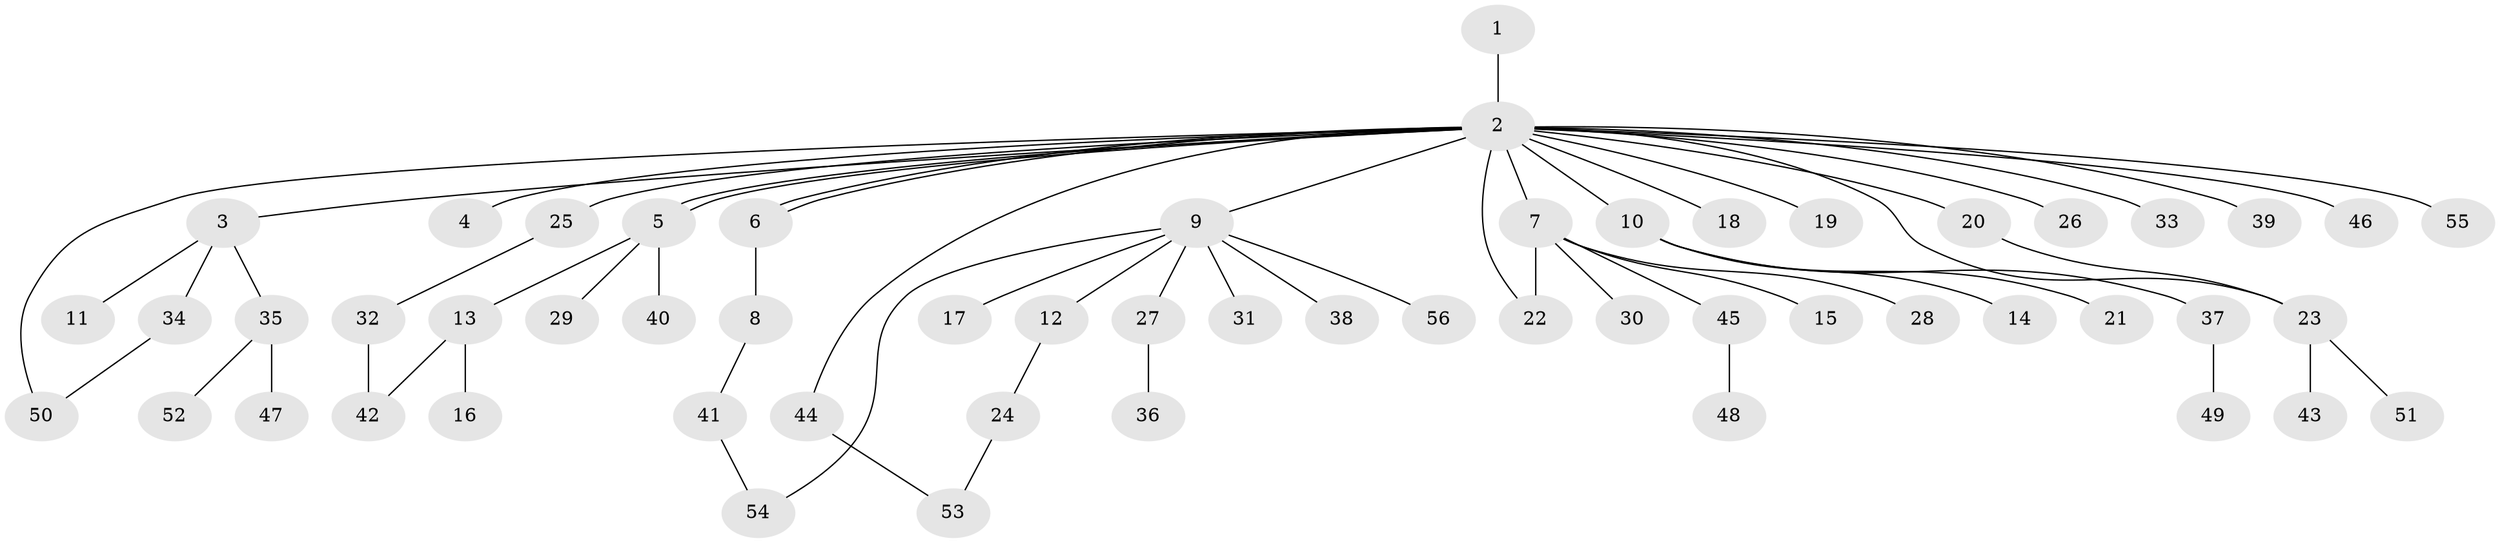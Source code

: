 // coarse degree distribution, {1: 0.525, 22: 0.025, 3: 0.1, 4: 0.025, 6: 0.025, 7: 0.025, 2: 0.275}
// Generated by graph-tools (version 1.1) at 2025/41/03/06/25 10:41:48]
// undirected, 56 vertices, 63 edges
graph export_dot {
graph [start="1"]
  node [color=gray90,style=filled];
  1;
  2;
  3;
  4;
  5;
  6;
  7;
  8;
  9;
  10;
  11;
  12;
  13;
  14;
  15;
  16;
  17;
  18;
  19;
  20;
  21;
  22;
  23;
  24;
  25;
  26;
  27;
  28;
  29;
  30;
  31;
  32;
  33;
  34;
  35;
  36;
  37;
  38;
  39;
  40;
  41;
  42;
  43;
  44;
  45;
  46;
  47;
  48;
  49;
  50;
  51;
  52;
  53;
  54;
  55;
  56;
  1 -- 2;
  2 -- 3;
  2 -- 4;
  2 -- 5;
  2 -- 5;
  2 -- 6;
  2 -- 6;
  2 -- 7;
  2 -- 9;
  2 -- 10;
  2 -- 18;
  2 -- 19;
  2 -- 20;
  2 -- 22;
  2 -- 23;
  2 -- 25;
  2 -- 26;
  2 -- 33;
  2 -- 39;
  2 -- 44;
  2 -- 46;
  2 -- 50;
  2 -- 55;
  3 -- 11;
  3 -- 34;
  3 -- 35;
  5 -- 13;
  5 -- 29;
  5 -- 40;
  6 -- 8;
  7 -- 15;
  7 -- 22;
  7 -- 28;
  7 -- 30;
  7 -- 45;
  8 -- 41;
  9 -- 12;
  9 -- 17;
  9 -- 27;
  9 -- 31;
  9 -- 38;
  9 -- 54;
  9 -- 56;
  10 -- 14;
  10 -- 21;
  10 -- 37;
  12 -- 24;
  13 -- 16;
  13 -- 42;
  20 -- 23;
  23 -- 43;
  23 -- 51;
  24 -- 53;
  25 -- 32;
  27 -- 36;
  32 -- 42;
  34 -- 50;
  35 -- 47;
  35 -- 52;
  37 -- 49;
  41 -- 54;
  44 -- 53;
  45 -- 48;
}
